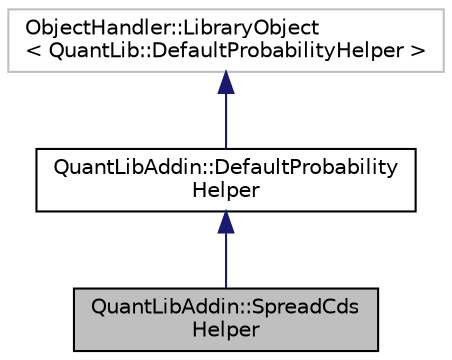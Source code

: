 digraph "QuantLibAddin::SpreadCdsHelper"
{
  edge [fontname="Helvetica",fontsize="10",labelfontname="Helvetica",labelfontsize="10"];
  node [fontname="Helvetica",fontsize="10",shape=record];
  Node3 [label="QuantLibAddin::SpreadCds\lHelper",height=0.2,width=0.4,color="black", fillcolor="grey75", style="filled", fontcolor="black"];
  Node4 -> Node3 [dir="back",color="midnightblue",fontsize="10",style="solid",fontname="Helvetica"];
  Node4 [label="QuantLibAddin::DefaultProbability\lHelper",height=0.2,width=0.4,color="black", fillcolor="white", style="filled",URL="$class_quant_lib_addin_1_1_default_probability_helper.html"];
  Node5 -> Node4 [dir="back",color="midnightblue",fontsize="10",style="solid",fontname="Helvetica"];
  Node5 [label="ObjectHandler::LibraryObject\l\< QuantLib::DefaultProbabilityHelper \>",height=0.2,width=0.4,color="grey75", fillcolor="white", style="filled"];
}
